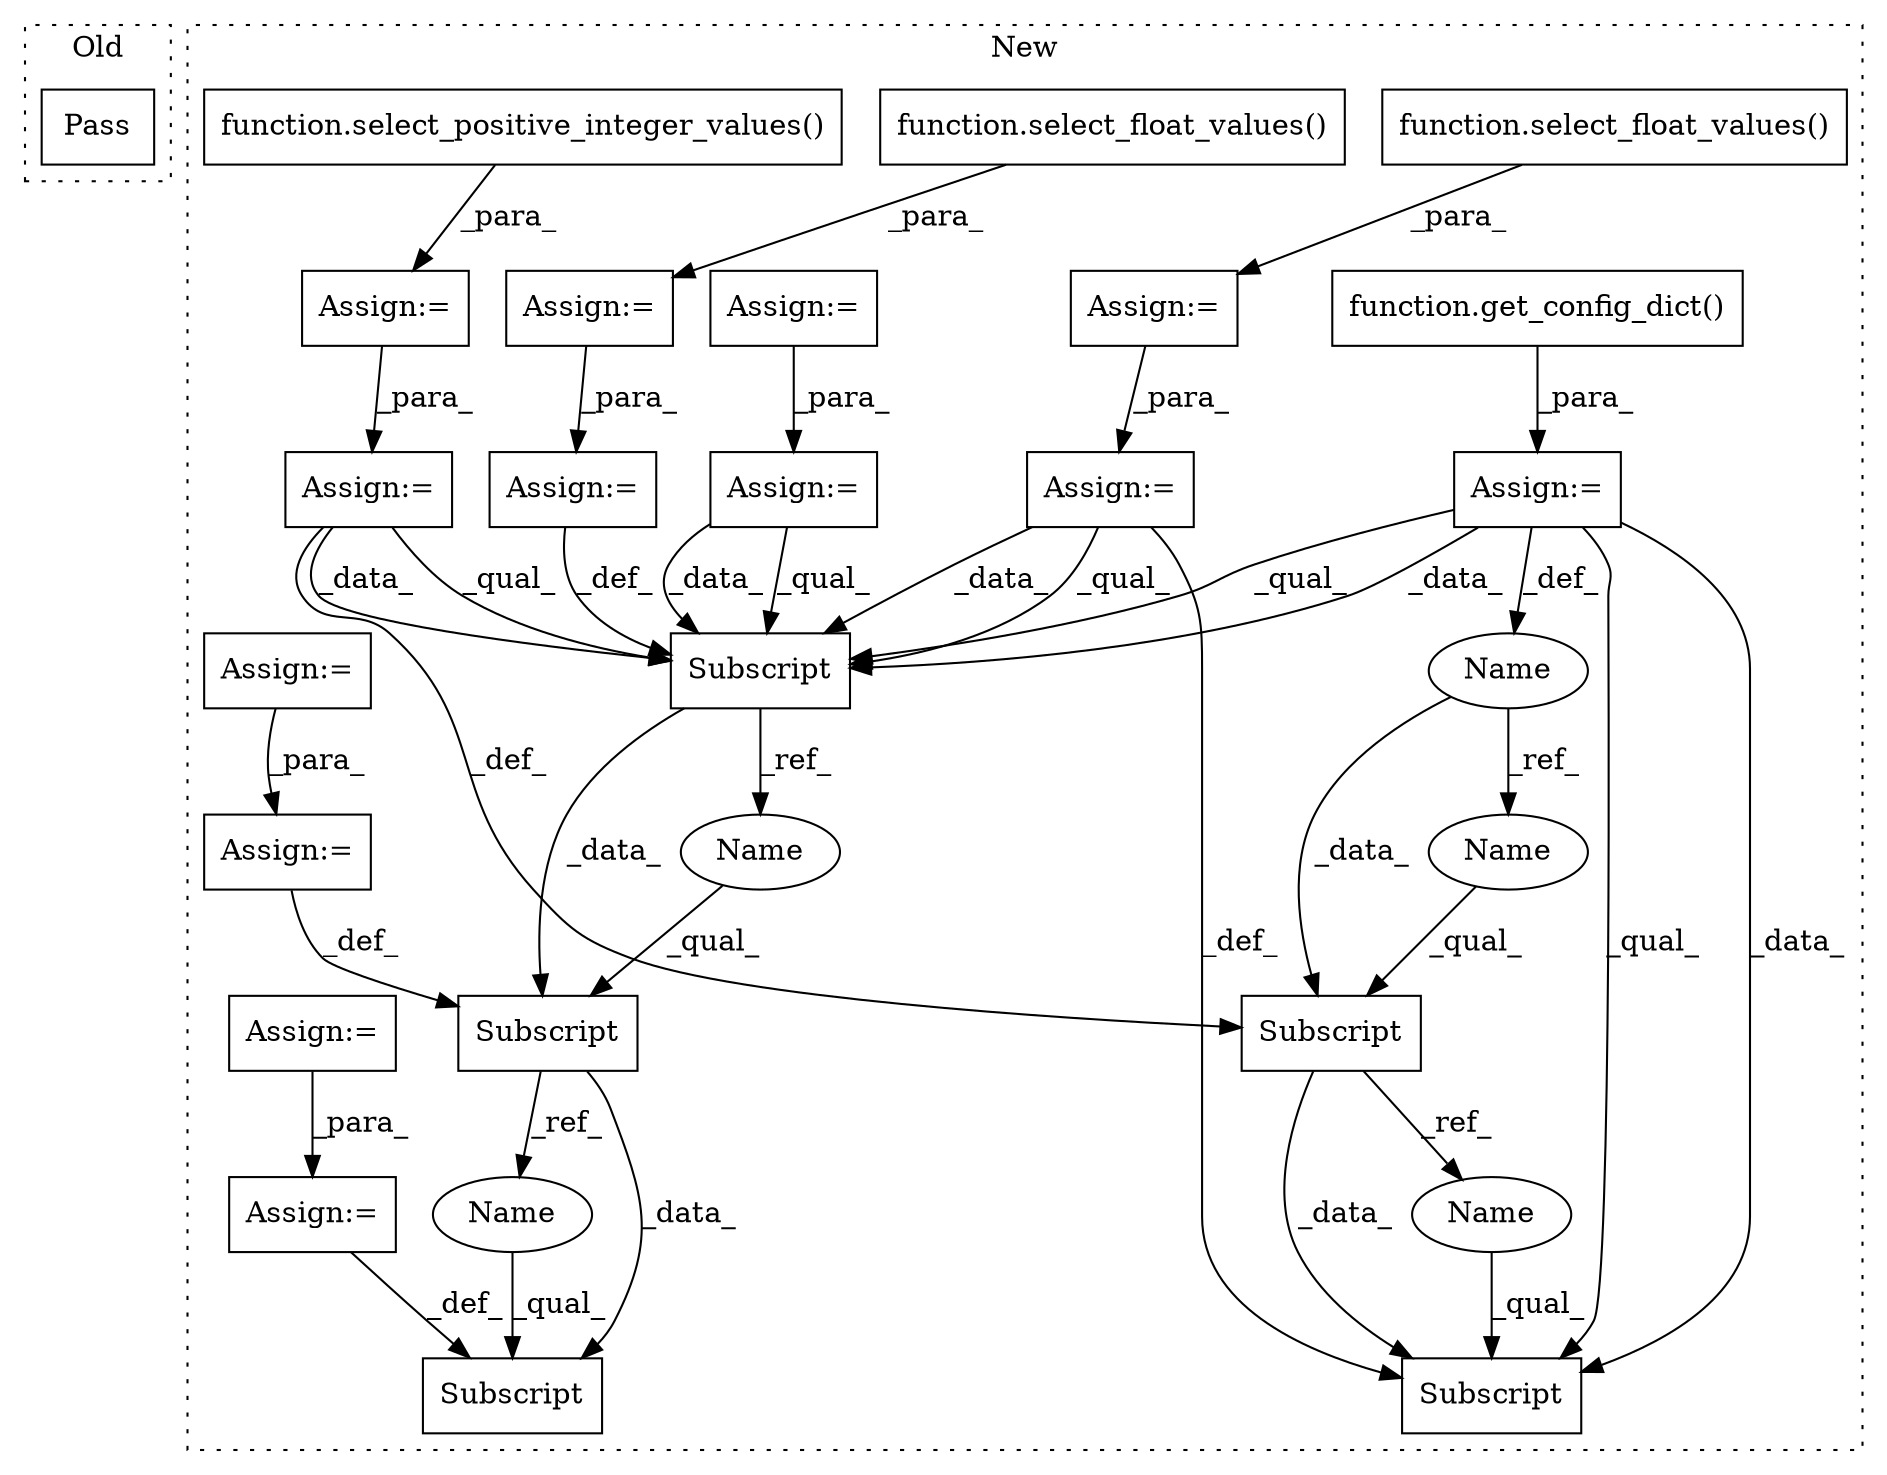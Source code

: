 digraph G {
subgraph cluster0 {
1 [label="Pass" a="62" s="3976" l="4" shape="box"];
label = "Old";
style="dotted";
}
subgraph cluster1 {
2 [label="function.select_float_values()" a="75" s="5457" l="151" shape="box"];
3 [label="Subscript" a="63" s="7016,0" l="18,0" shape="box"];
4 [label="function.select_float_values()" a="75" s="6250" l="154" shape="box"];
5 [label="Subscript" a="63" s="6721,0" l="18,0" shape="box"];
6 [label="function.get_config_dict()" a="75" s="4906,4932" l="16,1" shape="box"];
7 [label="Subscript" a="63" s="6409,0" l="21,0" shape="box"];
8 [label="Assign:=" a="68" s="5454" l="3" shape="box"];
9 [label="Subscript" a="63" s="5296,0" l="21,0" shape="box"];
10 [label="Name" a="87" s="4897" l="6" shape="ellipse"];
11 [label="Subscript" a="63" s="5614,0" l="19,0" shape="box"];
12 [label="Assign:=" a="68" s="5633" l="3" shape="box"];
13 [label="Assign:=" a="68" s="5045" l="3" shape="box"];
14 [label="Assign:=" a="68" s="4903" l="3" shape="box"];
15 [label="Assign:=" a="68" s="5816" l="3" shape="box"];
16 [label="Assign:=" a="68" s="6739" l="3" shape="box"];
17 [label="Assign:=" a="68" s="6099" l="3" shape="box"];
18 [label="Assign:=" a="68" s="6247" l="3" shape="box"];
19 [label="Assign:=" a="68" s="6557" l="3" shape="box"];
20 [label="Assign:=" a="68" s="5317" l="3" shape="box"];
21 [label="Assign:=" a="68" s="6867" l="3" shape="box"];
22 [label="Assign:=" a="68" s="7034" l="3" shape="box"];
23 [label="Assign:=" a="68" s="6430" l="3" shape="box"];
24 [label="function.select_positive_integer_values()" a="75" s="5048,5290" l="31,1" shape="box"];
25 [label="Name" a="87" s="7016" l="6" shape="ellipse"];
26 [label="Name" a="87" s="5296" l="6" shape="ellipse"];
27 [label="Name" a="87" s="5614" l="6" shape="ellipse"];
28 [label="Name" a="87" s="6721" l="6" shape="ellipse"];
label = "New";
style="dotted";
}
2 -> 8 [label="_para_"];
4 -> 18 [label="_para_"];
5 -> 3 [label="_data_"];
5 -> 25 [label="_ref_"];
6 -> 14 [label="_para_"];
7 -> 5 [label="_data_"];
7 -> 28 [label="_ref_"];
8 -> 12 [label="_para_"];
9 -> 27 [label="_ref_"];
9 -> 11 [label="_data_"];
10 -> 26 [label="_ref_"];
10 -> 9 [label="_data_"];
12 -> 7 [label="_data_"];
12 -> 7 [label="_qual_"];
12 -> 11 [label="_def_"];
13 -> 20 [label="_para_"];
14 -> 11 [label="_qual_"];
14 -> 11 [label="_data_"];
14 -> 7 [label="_qual_"];
14 -> 7 [label="_data_"];
14 -> 10 [label="_def_"];
15 -> 17 [label="_para_"];
16 -> 5 [label="_def_"];
17 -> 7 [label="_data_"];
17 -> 7 [label="_qual_"];
18 -> 23 [label="_para_"];
19 -> 16 [label="_para_"];
20 -> 7 [label="_qual_"];
20 -> 7 [label="_data_"];
20 -> 9 [label="_def_"];
21 -> 22 [label="_para_"];
22 -> 3 [label="_def_"];
23 -> 7 [label="_def_"];
24 -> 13 [label="_para_"];
25 -> 3 [label="_qual_"];
26 -> 9 [label="_qual_"];
27 -> 11 [label="_qual_"];
28 -> 5 [label="_qual_"];
}